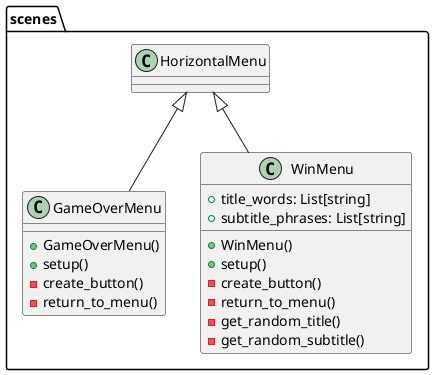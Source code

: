 @startuml game_over_and_win_menu

class scenes.GameOverMenu extends scenes.HorizontalMenu {
	+ GameOverMenu()
	+ setup()
	- create_button()
	- return_to_menu()
}

class scenes.WinMenu extends scenes.HorizontalMenu {
	+ title_words: List[string]
	+ subtitle_phrases: List[string]
	
	+ WinMenu()
	+ setup()
	- create_button()
	- return_to_menu()
	- get_random_title()
	- get_random_subtitle()
}

@enduml
